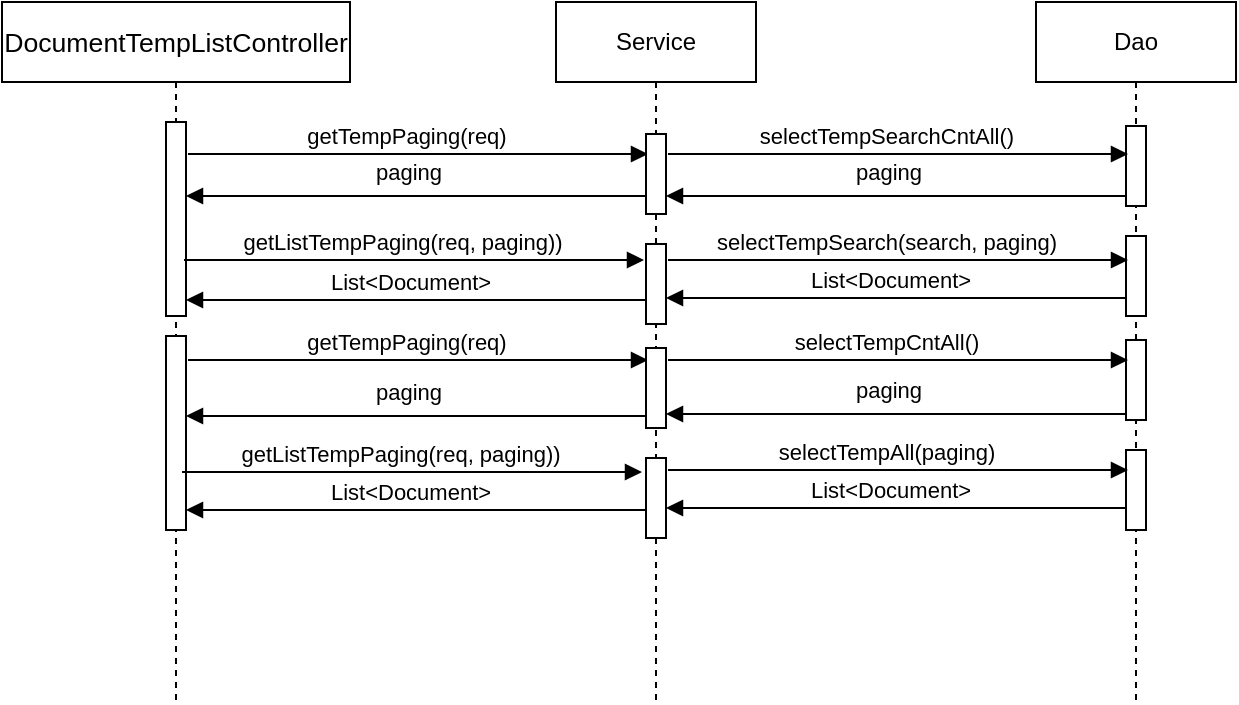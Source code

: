 <mxfile version="13.2.6" type="github"><diagram id="NRKKwh9Sezj0ccICH8z3" name="Page-1"><mxGraphModel dx="813" dy="435" grid="1" gridSize="10" guides="1" tooltips="1" connect="1" arrows="1" fold="1" page="1" pageScale="1" pageWidth="827" pageHeight="1169" math="0" shadow="0"><root><mxCell id="0"/><mxCell id="1" parent="0"/><mxCell id="yoybMLvJocF6nFzW8HxB-32" value="Dao" style="shape=umlLifeline;perimeter=lifelinePerimeter;whiteSpace=wrap;html=1;container=1;collapsible=0;recursiveResize=0;outlineConnect=0;" vertex="1" parent="1"><mxGeometry x="604" y="80" width="100" height="350" as="geometry"/></mxCell><mxCell id="yoybMLvJocF6nFzW8HxB-30" value="Service" style="shape=umlLifeline;perimeter=lifelinePerimeter;whiteSpace=wrap;html=1;container=1;collapsible=0;recursiveResize=0;outlineConnect=0;" vertex="1" parent="1"><mxGeometry x="364" y="80" width="100" height="350" as="geometry"/></mxCell><mxCell id="yoybMLvJocF6nFzW8HxB-27" value="&lt;span style=&quot;font-size: 10pt ; font-family: &amp;#34;arial&amp;#34;&quot;&gt;DocumentTempListController&lt;/span&gt;" style="shape=umlLifeline;perimeter=lifelinePerimeter;whiteSpace=wrap;html=1;container=1;collapsible=0;recursiveResize=0;outlineConnect=0;" vertex="1" parent="1"><mxGeometry x="87" y="80" width="174" height="350" as="geometry"/></mxCell><mxCell id="yoybMLvJocF6nFzW8HxB-1" value="" style="html=1;points=[];perimeter=orthogonalPerimeter;" vertex="1" parent="1"><mxGeometry x="169" y="140" width="10" height="97" as="geometry"/></mxCell><mxCell id="yoybMLvJocF6nFzW8HxB-2" value="" style="html=1;points=[];perimeter=orthogonalPerimeter;" vertex="1" parent="1"><mxGeometry x="649" y="142" width="10" height="40" as="geometry"/></mxCell><mxCell id="yoybMLvJocF6nFzW8HxB-3" value="getTempPaging(req)" style="html=1;verticalAlign=bottom;endArrow=block;" edge="1" parent="1"><mxGeometry x="-0.058" width="80" relative="1" as="geometry"><mxPoint x="180" y="156" as="sourcePoint"/><mxPoint x="410" y="156" as="targetPoint"/><mxPoint as="offset"/></mxGeometry></mxCell><mxCell id="yoybMLvJocF6nFzW8HxB-4" value="selectTempSearchCntAll()" style="html=1;verticalAlign=bottom;endArrow=block;" edge="1" parent="1"><mxGeometry x="-0.058" width="80" relative="1" as="geometry"><mxPoint x="420" y="156" as="sourcePoint"/><mxPoint x="650" y="156" as="targetPoint"/><mxPoint as="offset"/></mxGeometry></mxCell><mxCell id="yoybMLvJocF6nFzW8HxB-5" value="" style="html=1;points=[];perimeter=orthogonalPerimeter;" vertex="1" parent="1"><mxGeometry x="649" y="197" width="10" height="40" as="geometry"/></mxCell><mxCell id="yoybMLvJocF6nFzW8HxB-6" value="selectTempSearch(search, paging)" style="html=1;verticalAlign=bottom;endArrow=block;" edge="1" parent="1"><mxGeometry x="-0.058" width="80" relative="1" as="geometry"><mxPoint x="420" y="209" as="sourcePoint"/><mxPoint x="650" y="209" as="targetPoint"/><mxPoint as="offset"/></mxGeometry></mxCell><mxCell id="yoybMLvJocF6nFzW8HxB-7" value="List&amp;lt;Document&amp;gt;" style="html=1;verticalAlign=bottom;endArrow=block;" edge="1" parent="1"><mxGeometry x="0.026" width="80" relative="1" as="geometry"><mxPoint x="649" y="228" as="sourcePoint"/><mxPoint x="419" y="228" as="targetPoint"/><mxPoint as="offset"/></mxGeometry></mxCell><mxCell id="yoybMLvJocF6nFzW8HxB-8" value="List&amp;lt;Document&amp;gt;" style="html=1;verticalAlign=bottom;endArrow=block;" edge="1" parent="1"><mxGeometry x="0.026" width="80" relative="1" as="geometry"><mxPoint x="409" y="229" as="sourcePoint"/><mxPoint x="179" y="229" as="targetPoint"/><mxPoint as="offset"/></mxGeometry></mxCell><mxCell id="yoybMLvJocF6nFzW8HxB-9" value="" style="html=1;points=[];perimeter=orthogonalPerimeter;" vertex="1" parent="1"><mxGeometry x="169" y="247" width="10" height="97" as="geometry"/></mxCell><mxCell id="yoybMLvJocF6nFzW8HxB-10" value="" style="html=1;points=[];perimeter=orthogonalPerimeter;" vertex="1" parent="1"><mxGeometry x="649" y="249" width="10" height="40" as="geometry"/></mxCell><mxCell id="yoybMLvJocF6nFzW8HxB-11" value="getTempPaging(req)" style="html=1;verticalAlign=bottom;endArrow=block;" edge="1" parent="1"><mxGeometry x="-0.058" width="80" relative="1" as="geometry"><mxPoint x="180" y="259" as="sourcePoint"/><mxPoint x="410" y="259" as="targetPoint"/><mxPoint as="offset"/></mxGeometry></mxCell><mxCell id="yoybMLvJocF6nFzW8HxB-12" value="selectTempCntAll()" style="html=1;verticalAlign=bottom;endArrow=block;" edge="1" parent="1"><mxGeometry x="-0.058" width="80" relative="1" as="geometry"><mxPoint x="420" y="259" as="sourcePoint"/><mxPoint x="650" y="259" as="targetPoint"/><mxPoint as="offset"/></mxGeometry></mxCell><mxCell id="yoybMLvJocF6nFzW8HxB-13" value="" style="html=1;points=[];perimeter=orthogonalPerimeter;" vertex="1" parent="1"><mxGeometry x="649" y="304" width="10" height="40" as="geometry"/></mxCell><mxCell id="yoybMLvJocF6nFzW8HxB-14" value="selectTempAll(paging)" style="html=1;verticalAlign=bottom;endArrow=block;" edge="1" parent="1"><mxGeometry x="-0.058" width="80" relative="1" as="geometry"><mxPoint x="420" y="314" as="sourcePoint"/><mxPoint x="650" y="314" as="targetPoint"/><mxPoint as="offset"/></mxGeometry></mxCell><mxCell id="yoybMLvJocF6nFzW8HxB-15" value="List&amp;lt;Document&amp;gt;" style="html=1;verticalAlign=bottom;endArrow=block;" edge="1" parent="1"><mxGeometry x="0.026" width="80" relative="1" as="geometry"><mxPoint x="649" y="333" as="sourcePoint"/><mxPoint x="419" y="333" as="targetPoint"/><mxPoint as="offset"/></mxGeometry></mxCell><mxCell id="yoybMLvJocF6nFzW8HxB-16" value="List&amp;lt;Document&amp;gt;" style="html=1;verticalAlign=bottom;endArrow=block;" edge="1" parent="1"><mxGeometry x="0.026" width="80" relative="1" as="geometry"><mxPoint x="409" y="334" as="sourcePoint"/><mxPoint x="179" y="334" as="targetPoint"/><mxPoint as="offset"/></mxGeometry></mxCell><mxCell id="yoybMLvJocF6nFzW8HxB-17" value="getListTempPaging(req, paging))" style="html=1;verticalAlign=bottom;endArrow=block;" edge="1" parent="1"><mxGeometry x="-0.058" width="80" relative="1" as="geometry"><mxPoint x="178" y="209" as="sourcePoint"/><mxPoint x="408" y="209" as="targetPoint"/><mxPoint as="offset"/></mxGeometry></mxCell><mxCell id="yoybMLvJocF6nFzW8HxB-18" value="getListTempPaging(req, paging))" style="html=1;verticalAlign=bottom;endArrow=block;" edge="1" parent="1"><mxGeometry x="-0.058" width="80" relative="1" as="geometry"><mxPoint x="177" y="315" as="sourcePoint"/><mxPoint x="407" y="315" as="targetPoint"/><mxPoint as="offset"/></mxGeometry></mxCell><mxCell id="yoybMLvJocF6nFzW8HxB-19" value="" style="html=1;points=[];perimeter=orthogonalPerimeter;" vertex="1" parent="1"><mxGeometry x="409" y="146" width="10" height="40" as="geometry"/></mxCell><mxCell id="yoybMLvJocF6nFzW8HxB-20" value="" style="html=1;points=[];perimeter=orthogonalPerimeter;" vertex="1" parent="1"><mxGeometry x="409" y="201" width="10" height="40" as="geometry"/></mxCell><mxCell id="yoybMLvJocF6nFzW8HxB-21" value="" style="html=1;points=[];perimeter=orthogonalPerimeter;" vertex="1" parent="1"><mxGeometry x="409" y="253" width="10" height="40" as="geometry"/></mxCell><mxCell id="yoybMLvJocF6nFzW8HxB-22" value="" style="html=1;points=[];perimeter=orthogonalPerimeter;" vertex="1" parent="1"><mxGeometry x="409" y="308" width="10" height="40" as="geometry"/></mxCell><mxCell id="yoybMLvJocF6nFzW8HxB-23" value="paging" style="html=1;verticalAlign=bottom;endArrow=block;" edge="1" parent="1"><mxGeometry x="0.035" y="-3" width="80" relative="1" as="geometry"><mxPoint x="649" y="177" as="sourcePoint"/><mxPoint x="419" y="177" as="targetPoint"/><mxPoint as="offset"/></mxGeometry></mxCell><mxCell id="yoybMLvJocF6nFzW8HxB-24" value="paging" style="html=1;verticalAlign=bottom;endArrow=block;" edge="1" parent="1"><mxGeometry x="0.035" y="-3" width="80" relative="1" as="geometry"><mxPoint x="409" y="177" as="sourcePoint"/><mxPoint x="179" y="177" as="targetPoint"/><mxPoint as="offset"/></mxGeometry></mxCell><mxCell id="yoybMLvJocF6nFzW8HxB-25" value="paging" style="html=1;verticalAlign=bottom;endArrow=block;" edge="1" parent="1"><mxGeometry x="0.035" y="-3" width="80" relative="1" as="geometry"><mxPoint x="649" y="286" as="sourcePoint"/><mxPoint x="419" y="286" as="targetPoint"/><mxPoint as="offset"/></mxGeometry></mxCell><mxCell id="yoybMLvJocF6nFzW8HxB-26" value="paging" style="html=1;verticalAlign=bottom;endArrow=block;" edge="1" parent="1"><mxGeometry x="0.035" y="-3" width="80" relative="1" as="geometry"><mxPoint x="409" y="287" as="sourcePoint"/><mxPoint x="179" y="287" as="targetPoint"/><mxPoint as="offset"/></mxGeometry></mxCell></root></mxGraphModel></diagram></mxfile>